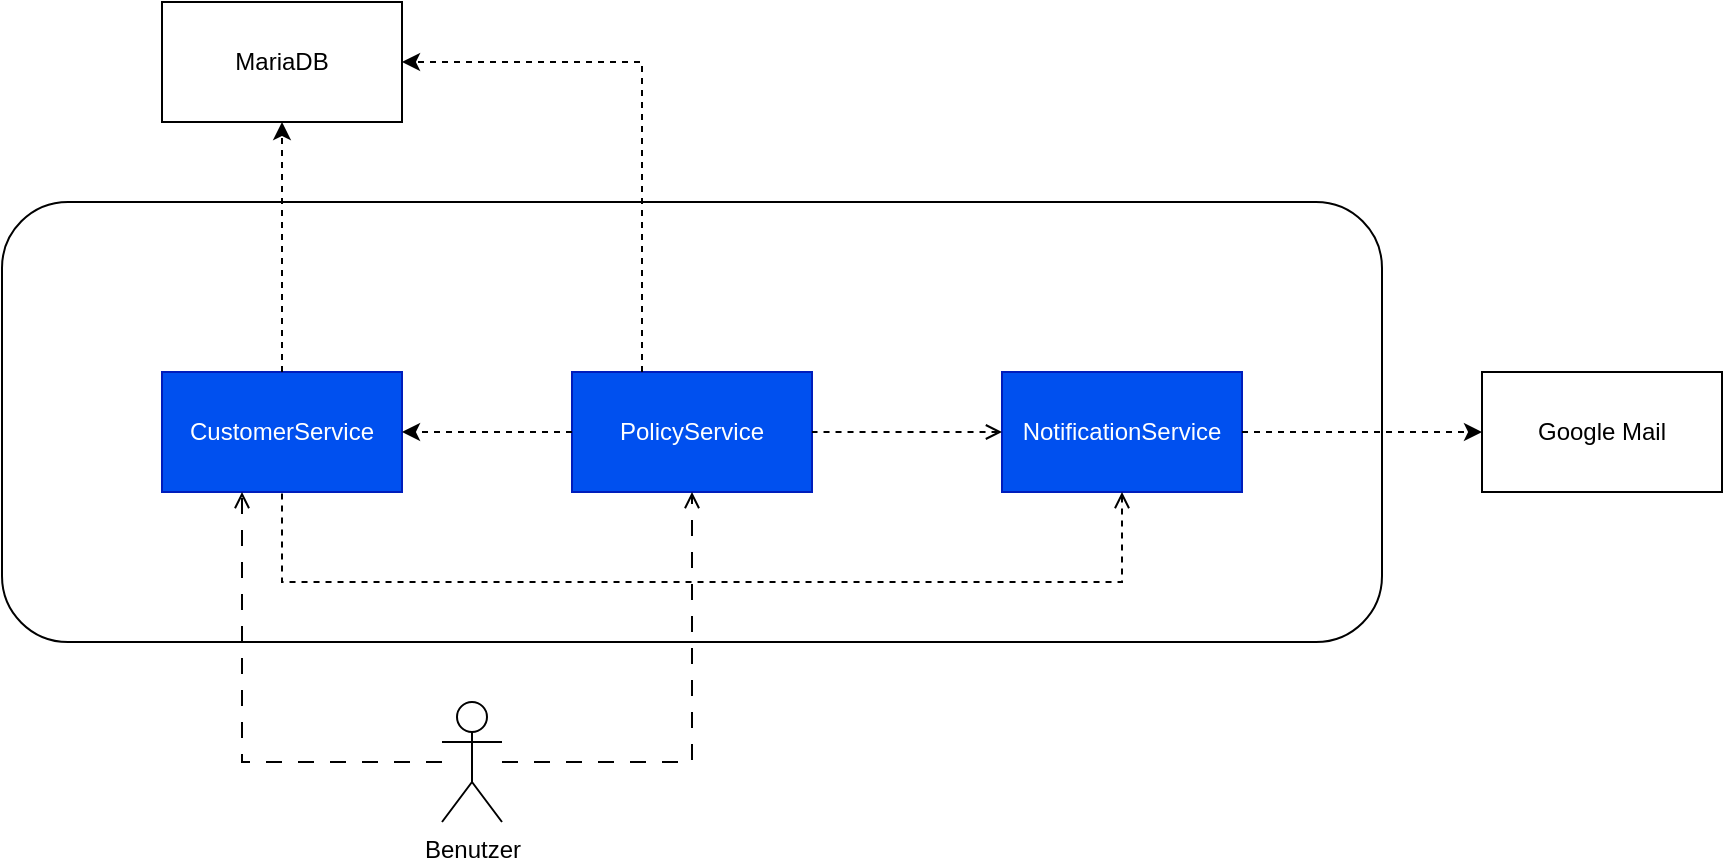 <mxfile version="21.1.2" type="device">
  <diagram name="Seite-1" id="CKOMkC2mxb_12oRf2Vjd">
    <mxGraphModel dx="2012" dy="684" grid="1" gridSize="10" guides="1" tooltips="1" connect="1" arrows="1" fold="1" page="1" pageScale="1" pageWidth="827" pageHeight="1169" math="0" shadow="0">
      <root>
        <mxCell id="0" />
        <mxCell id="1" parent="0" />
        <mxCell id="1zHW1qizfLlypLqdwtoR-17" value="" style="rounded=1;whiteSpace=wrap;html=1;" parent="1" vertex="1">
          <mxGeometry x="-20" y="500" width="690" height="220" as="geometry" />
        </mxCell>
        <mxCell id="1zHW1qizfLlypLqdwtoR-1" value="CustomerService" style="rounded=0;whiteSpace=wrap;html=1;fillColor=#0050ef;fontColor=#ffffff;strokeColor=#001DBC;" parent="1" vertex="1">
          <mxGeometry x="60" y="585" width="120" height="60" as="geometry" />
        </mxCell>
        <mxCell id="1zHW1qizfLlypLqdwtoR-2" value="NotificationService" style="whiteSpace=wrap;html=1;fillColor=#0050ef;fontColor=#ffffff;strokeColor=#001DBC;" parent="1" vertex="1">
          <mxGeometry x="480" y="585" width="120" height="60" as="geometry" />
        </mxCell>
        <mxCell id="1zHW1qizfLlypLqdwtoR-3" value="PolicyService" style="whiteSpace=wrap;html=1;fillColor=#0050ef;fontColor=#ffffff;strokeColor=#001DBC;" parent="1" vertex="1">
          <mxGeometry x="265" y="585" width="120" height="60" as="geometry" />
        </mxCell>
        <mxCell id="1zHW1qizfLlypLqdwtoR-4" value="MariaDB" style="whiteSpace=wrap;html=1;" parent="1" vertex="1">
          <mxGeometry x="60" y="400" width="120" height="60" as="geometry" />
        </mxCell>
        <mxCell id="1zHW1qizfLlypLqdwtoR-5" value="Google Mail" style="whiteSpace=wrap;html=1;" parent="1" vertex="1">
          <mxGeometry x="720" y="585" width="120" height="60" as="geometry" />
        </mxCell>
        <mxCell id="1zHW1qizfLlypLqdwtoR-7" value="" style="endArrow=classic;html=1;rounded=0;dashed=1;entryX=1;entryY=0.5;entryDx=0;entryDy=0;exitX=0;exitY=0.5;exitDx=0;exitDy=0;" parent="1" source="1zHW1qizfLlypLqdwtoR-3" target="1zHW1qizfLlypLqdwtoR-1" edge="1">
          <mxGeometry width="50" height="50" relative="1" as="geometry">
            <mxPoint x="430" y="660" as="sourcePoint" />
            <mxPoint x="520" y="670" as="targetPoint" />
          </mxGeometry>
        </mxCell>
        <mxCell id="1zHW1qizfLlypLqdwtoR-8" value="" style="endArrow=none;html=1;rounded=0;dashed=1;startArrow=open;startFill=0;endFill=0;edgeStyle=orthogonalEdgeStyle;" parent="1" source="1zHW1qizfLlypLqdwtoR-2" target="1zHW1qizfLlypLqdwtoR-1" edge="1">
          <mxGeometry width="50" height="50" relative="1" as="geometry">
            <mxPoint x="310" y="780" as="sourcePoint" />
            <mxPoint x="390" y="580" as="targetPoint" />
            <Array as="points">
              <mxPoint x="540" y="690" />
              <mxPoint x="120" y="690" />
            </Array>
          </mxGeometry>
        </mxCell>
        <mxCell id="1zHW1qizfLlypLqdwtoR-11" value="" style="endArrow=none;html=1;rounded=0;dashed=1;startArrow=open;startFill=0;endFill=0;" parent="1" source="1zHW1qizfLlypLqdwtoR-2" target="1zHW1qizfLlypLqdwtoR-3" edge="1">
          <mxGeometry width="50" height="50" relative="1" as="geometry">
            <mxPoint x="60" y="570" as="sourcePoint" />
            <mxPoint x="54" y="400" as="targetPoint" />
            <Array as="points" />
          </mxGeometry>
        </mxCell>
        <mxCell id="1zHW1qizfLlypLqdwtoR-12" value="" style="endArrow=classic;html=1;rounded=0;dashed=1;edgeStyle=orthogonalEdgeStyle;" parent="1" source="1zHW1qizfLlypLqdwtoR-1" target="1zHW1qizfLlypLqdwtoR-4" edge="1">
          <mxGeometry width="50" height="50" relative="1" as="geometry">
            <mxPoint x="270" y="730" as="sourcePoint" />
            <mxPoint x="410" y="730" as="targetPoint" />
          </mxGeometry>
        </mxCell>
        <mxCell id="1zHW1qizfLlypLqdwtoR-13" value="" style="endArrow=classic;html=1;rounded=0;dashed=1;entryX=1;entryY=0.5;entryDx=0;entryDy=0;edgeStyle=orthogonalEdgeStyle;" parent="1" target="1zHW1qizfLlypLqdwtoR-4" edge="1" source="1zHW1qizfLlypLqdwtoR-3">
          <mxGeometry width="50" height="50" relative="1" as="geometry">
            <mxPoint x="590" y="640" as="sourcePoint" />
            <mxPoint x="589.5" y="820" as="targetPoint" />
            <Array as="points">
              <mxPoint x="300" y="430" />
            </Array>
          </mxGeometry>
        </mxCell>
        <mxCell id="1zHW1qizfLlypLqdwtoR-16" value="" style="endArrow=classic;html=1;rounded=0;dashed=1;" parent="1" source="1zHW1qizfLlypLqdwtoR-2" target="1zHW1qizfLlypLqdwtoR-5" edge="1">
          <mxGeometry width="50" height="50" relative="1" as="geometry">
            <mxPoint x="480" y="615" as="sourcePoint" />
            <mxPoint x="270" y="630" as="targetPoint" />
            <Array as="points" />
          </mxGeometry>
        </mxCell>
        <mxCell id="aplkbSCF25p74LoGi94h-4" style="edgeStyle=orthogonalEdgeStyle;rounded=0;orthogonalLoop=1;jettySize=auto;html=1;dashed=1;dashPattern=8 8;endArrow=open;endFill=0;" edge="1" parent="1" source="aplkbSCF25p74LoGi94h-1" target="1zHW1qizfLlypLqdwtoR-1">
          <mxGeometry relative="1" as="geometry">
            <Array as="points">
              <mxPoint x="100" y="780" />
            </Array>
          </mxGeometry>
        </mxCell>
        <mxCell id="aplkbSCF25p74LoGi94h-5" style="edgeStyle=orthogonalEdgeStyle;rounded=0;orthogonalLoop=1;jettySize=auto;html=1;dashed=1;dashPattern=8 8;endArrow=open;endFill=0;" edge="1" parent="1" source="aplkbSCF25p74LoGi94h-1" target="1zHW1qizfLlypLqdwtoR-3">
          <mxGeometry relative="1" as="geometry" />
        </mxCell>
        <mxCell id="aplkbSCF25p74LoGi94h-1" value="Benutzer" style="shape=umlActor;verticalLabelPosition=bottom;verticalAlign=top;html=1;outlineConnect=0;" vertex="1" parent="1">
          <mxGeometry x="200" y="750" width="30" height="60" as="geometry" />
        </mxCell>
      </root>
    </mxGraphModel>
  </diagram>
</mxfile>
